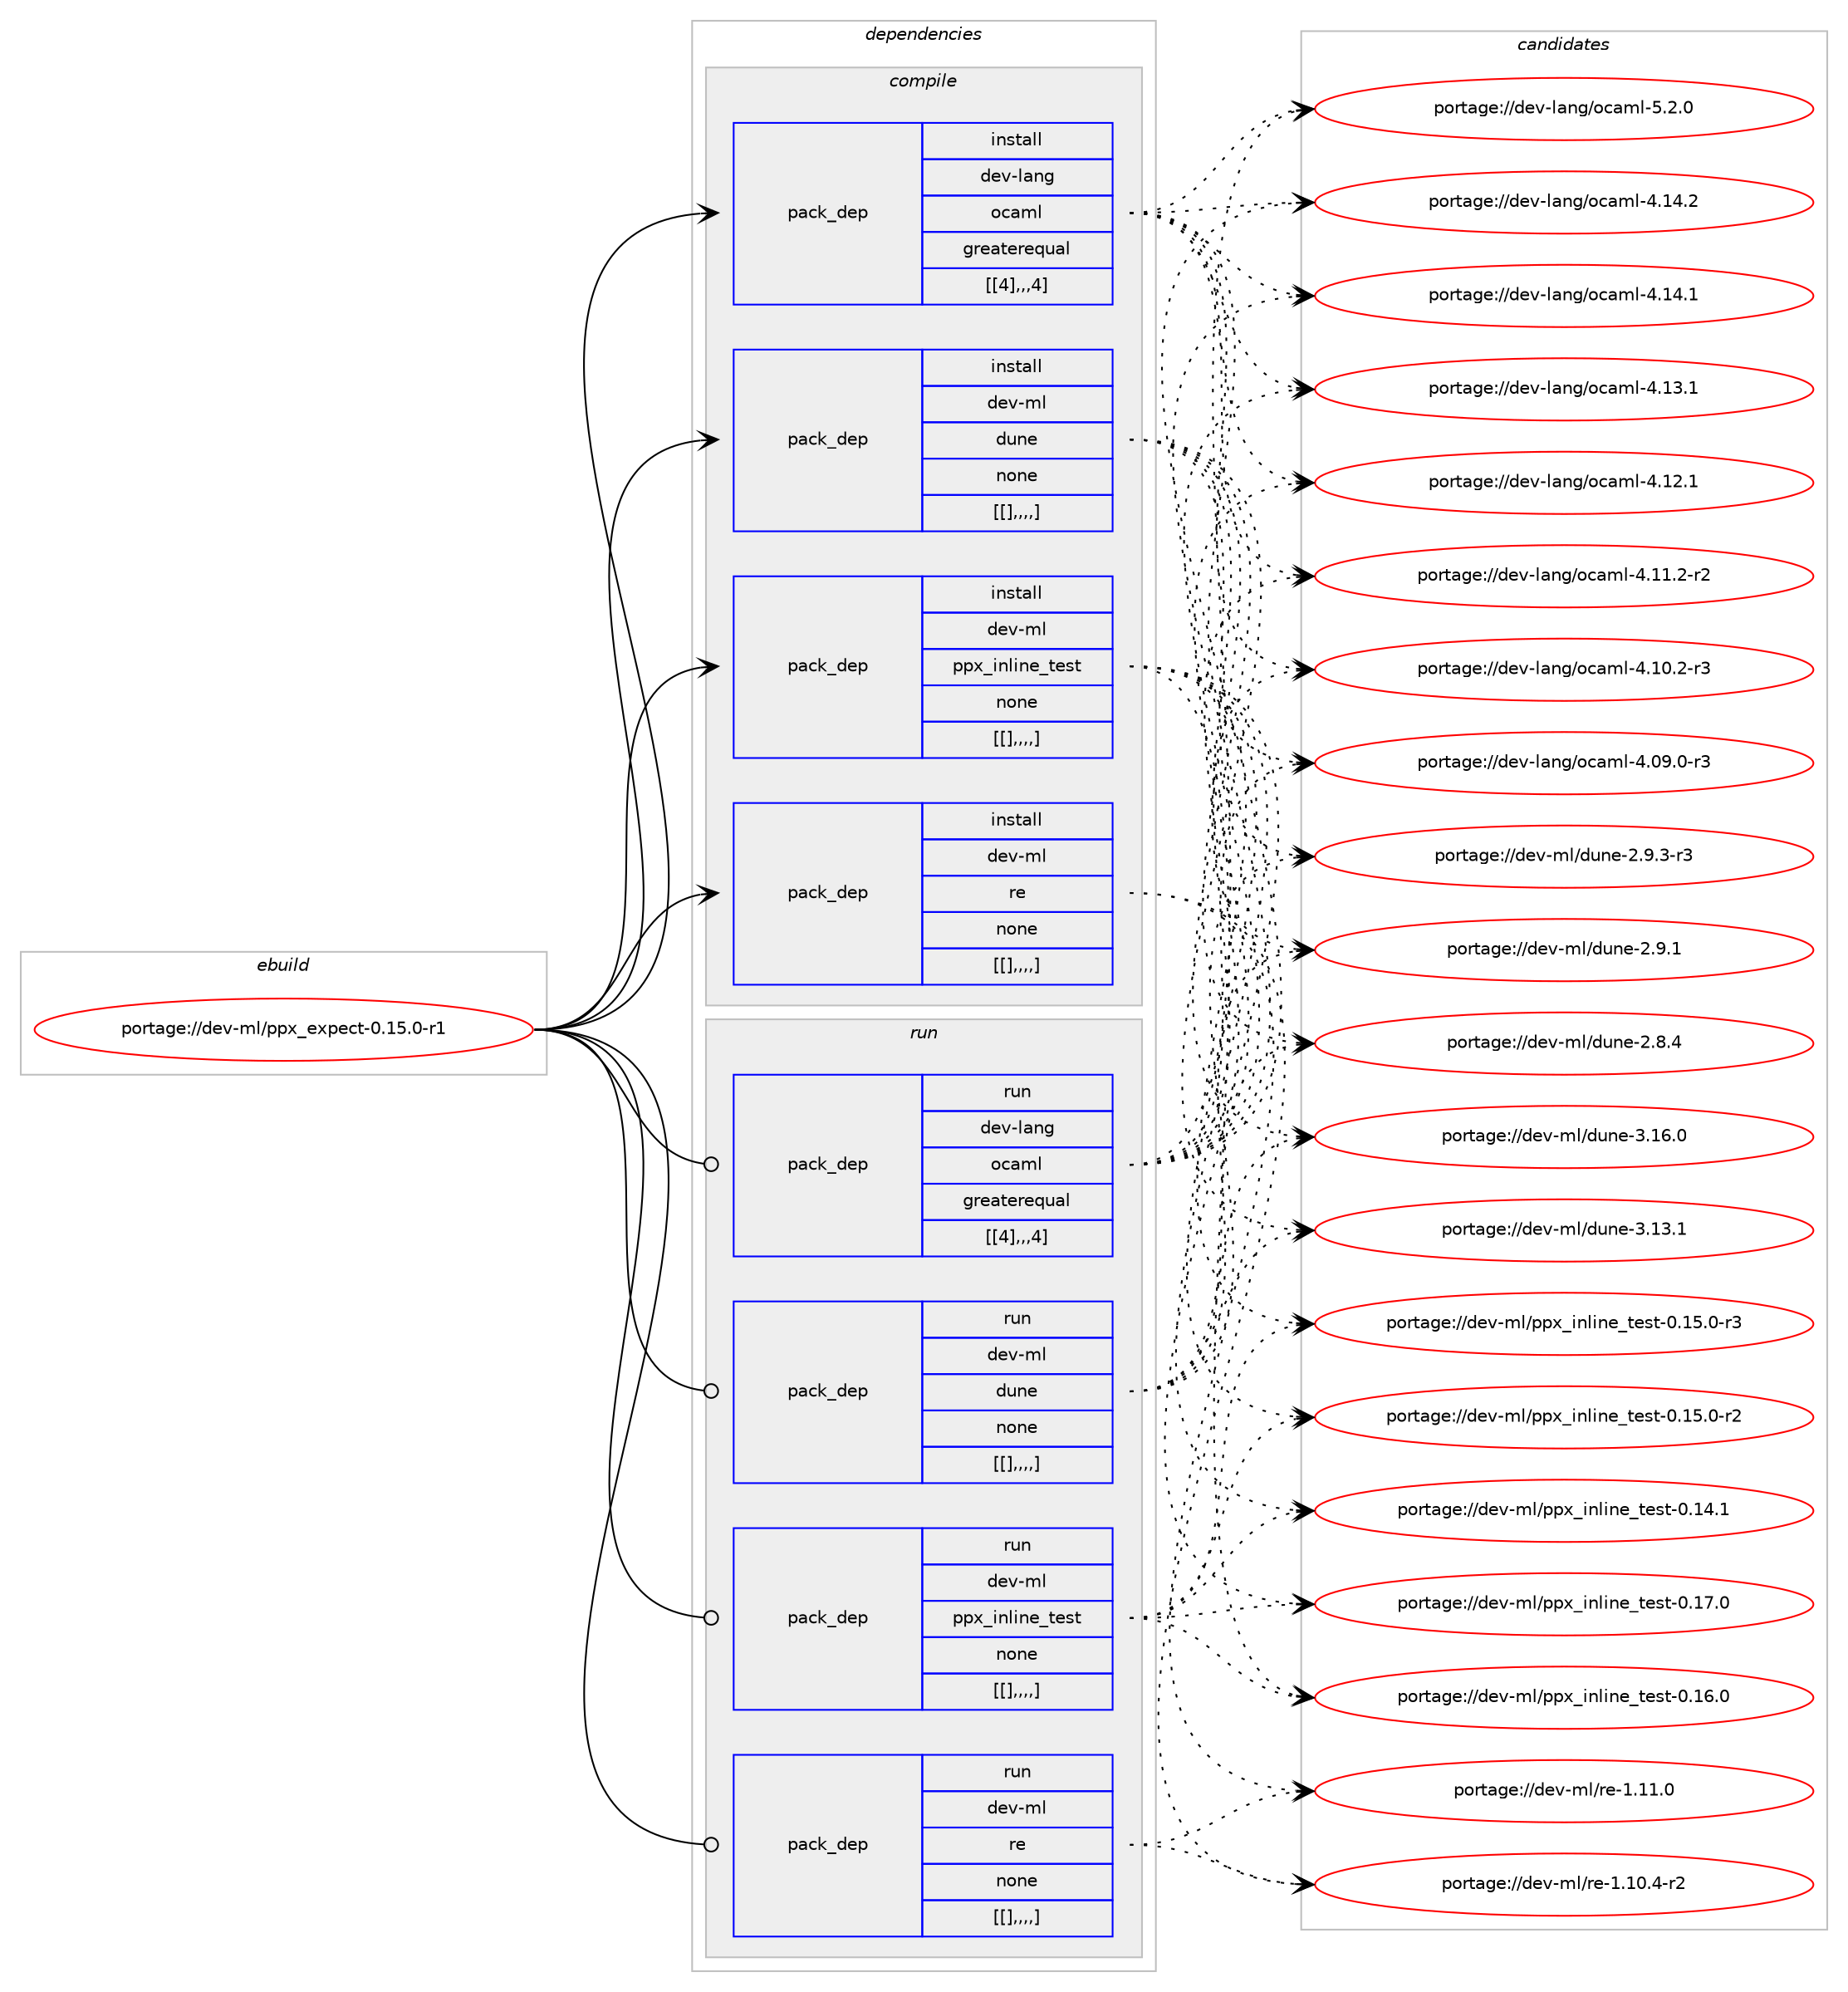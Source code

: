 digraph prolog {

# *************
# Graph options
# *************

newrank=true;
concentrate=true;
compound=true;
graph [rankdir=LR,fontname=Helvetica,fontsize=10,ranksep=1.5];#, ranksep=2.5, nodesep=0.2];
edge  [arrowhead=vee];
node  [fontname=Helvetica,fontsize=10];

# **********
# The ebuild
# **********

subgraph cluster_leftcol {
color=gray;
label=<<i>ebuild</i>>;
id [label="portage://dev-ml/ppx_expect-0.15.0-r1", color=red, width=4, href="../dev-ml/ppx_expect-0.15.0-r1.svg"];
}

# ****************
# The dependencies
# ****************

subgraph cluster_midcol {
color=gray;
label=<<i>dependencies</i>>;
subgraph cluster_compile {
fillcolor="#eeeeee";
style=filled;
label=<<i>compile</i>>;
subgraph pack92036 {
dependency123463 [label=<<TABLE BORDER="0" CELLBORDER="1" CELLSPACING="0" CELLPADDING="4" WIDTH="220"><TR><TD ROWSPAN="6" CELLPADDING="30">pack_dep</TD></TR><TR><TD WIDTH="110">install</TD></TR><TR><TD>dev-lang</TD></TR><TR><TD>ocaml</TD></TR><TR><TD>greaterequal</TD></TR><TR><TD>[[4],,,4]</TD></TR></TABLE>>, shape=none, color=blue];
}
id:e -> dependency123463:w [weight=20,style="solid",arrowhead="vee"];
subgraph pack92037 {
dependency123464 [label=<<TABLE BORDER="0" CELLBORDER="1" CELLSPACING="0" CELLPADDING="4" WIDTH="220"><TR><TD ROWSPAN="6" CELLPADDING="30">pack_dep</TD></TR><TR><TD WIDTH="110">install</TD></TR><TR><TD>dev-ml</TD></TR><TR><TD>dune</TD></TR><TR><TD>none</TD></TR><TR><TD>[[],,,,]</TD></TR></TABLE>>, shape=none, color=blue];
}
id:e -> dependency123464:w [weight=20,style="solid",arrowhead="vee"];
subgraph pack92038 {
dependency123465 [label=<<TABLE BORDER="0" CELLBORDER="1" CELLSPACING="0" CELLPADDING="4" WIDTH="220"><TR><TD ROWSPAN="6" CELLPADDING="30">pack_dep</TD></TR><TR><TD WIDTH="110">install</TD></TR><TR><TD>dev-ml</TD></TR><TR><TD>ppx_inline_test</TD></TR><TR><TD>none</TD></TR><TR><TD>[[],,,,]</TD></TR></TABLE>>, shape=none, color=blue];
}
id:e -> dependency123465:w [weight=20,style="solid",arrowhead="vee"];
subgraph pack92039 {
dependency123466 [label=<<TABLE BORDER="0" CELLBORDER="1" CELLSPACING="0" CELLPADDING="4" WIDTH="220"><TR><TD ROWSPAN="6" CELLPADDING="30">pack_dep</TD></TR><TR><TD WIDTH="110">install</TD></TR><TR><TD>dev-ml</TD></TR><TR><TD>re</TD></TR><TR><TD>none</TD></TR><TR><TD>[[],,,,]</TD></TR></TABLE>>, shape=none, color=blue];
}
id:e -> dependency123466:w [weight=20,style="solid",arrowhead="vee"];
}
subgraph cluster_compileandrun {
fillcolor="#eeeeee";
style=filled;
label=<<i>compile and run</i>>;
}
subgraph cluster_run {
fillcolor="#eeeeee";
style=filled;
label=<<i>run</i>>;
subgraph pack92040 {
dependency123467 [label=<<TABLE BORDER="0" CELLBORDER="1" CELLSPACING="0" CELLPADDING="4" WIDTH="220"><TR><TD ROWSPAN="6" CELLPADDING="30">pack_dep</TD></TR><TR><TD WIDTH="110">run</TD></TR><TR><TD>dev-lang</TD></TR><TR><TD>ocaml</TD></TR><TR><TD>greaterequal</TD></TR><TR><TD>[[4],,,4]</TD></TR></TABLE>>, shape=none, color=blue];
}
id:e -> dependency123467:w [weight=20,style="solid",arrowhead="odot"];
subgraph pack92041 {
dependency123468 [label=<<TABLE BORDER="0" CELLBORDER="1" CELLSPACING="0" CELLPADDING="4" WIDTH="220"><TR><TD ROWSPAN="6" CELLPADDING="30">pack_dep</TD></TR><TR><TD WIDTH="110">run</TD></TR><TR><TD>dev-ml</TD></TR><TR><TD>dune</TD></TR><TR><TD>none</TD></TR><TR><TD>[[],,,,]</TD></TR></TABLE>>, shape=none, color=blue];
}
id:e -> dependency123468:w [weight=20,style="solid",arrowhead="odot"];
subgraph pack92042 {
dependency123469 [label=<<TABLE BORDER="0" CELLBORDER="1" CELLSPACING="0" CELLPADDING="4" WIDTH="220"><TR><TD ROWSPAN="6" CELLPADDING="30">pack_dep</TD></TR><TR><TD WIDTH="110">run</TD></TR><TR><TD>dev-ml</TD></TR><TR><TD>ppx_inline_test</TD></TR><TR><TD>none</TD></TR><TR><TD>[[],,,,]</TD></TR></TABLE>>, shape=none, color=blue];
}
id:e -> dependency123469:w [weight=20,style="solid",arrowhead="odot"];
subgraph pack92043 {
dependency123470 [label=<<TABLE BORDER="0" CELLBORDER="1" CELLSPACING="0" CELLPADDING="4" WIDTH="220"><TR><TD ROWSPAN="6" CELLPADDING="30">pack_dep</TD></TR><TR><TD WIDTH="110">run</TD></TR><TR><TD>dev-ml</TD></TR><TR><TD>re</TD></TR><TR><TD>none</TD></TR><TR><TD>[[],,,,]</TD></TR></TABLE>>, shape=none, color=blue];
}
id:e -> dependency123470:w [weight=20,style="solid",arrowhead="odot"];
}
}

# **************
# The candidates
# **************

subgraph cluster_choices {
rank=same;
color=gray;
label=<<i>candidates</i>>;

subgraph choice92036 {
color=black;
nodesep=1;
choice1001011184510897110103471119997109108455346504648 [label="portage://dev-lang/ocaml-5.2.0", color=red, width=4,href="../dev-lang/ocaml-5.2.0.svg"];
choice100101118451089711010347111999710910845524649524650 [label="portage://dev-lang/ocaml-4.14.2", color=red, width=4,href="../dev-lang/ocaml-4.14.2.svg"];
choice100101118451089711010347111999710910845524649524649 [label="portage://dev-lang/ocaml-4.14.1", color=red, width=4,href="../dev-lang/ocaml-4.14.1.svg"];
choice100101118451089711010347111999710910845524649514649 [label="portage://dev-lang/ocaml-4.13.1", color=red, width=4,href="../dev-lang/ocaml-4.13.1.svg"];
choice100101118451089711010347111999710910845524649504649 [label="portage://dev-lang/ocaml-4.12.1", color=red, width=4,href="../dev-lang/ocaml-4.12.1.svg"];
choice1001011184510897110103471119997109108455246494946504511450 [label="portage://dev-lang/ocaml-4.11.2-r2", color=red, width=4,href="../dev-lang/ocaml-4.11.2-r2.svg"];
choice1001011184510897110103471119997109108455246494846504511451 [label="portage://dev-lang/ocaml-4.10.2-r3", color=red, width=4,href="../dev-lang/ocaml-4.10.2-r3.svg"];
choice1001011184510897110103471119997109108455246485746484511451 [label="portage://dev-lang/ocaml-4.09.0-r3", color=red, width=4,href="../dev-lang/ocaml-4.09.0-r3.svg"];
dependency123463:e -> choice1001011184510897110103471119997109108455346504648:w [style=dotted,weight="100"];
dependency123463:e -> choice100101118451089711010347111999710910845524649524650:w [style=dotted,weight="100"];
dependency123463:e -> choice100101118451089711010347111999710910845524649524649:w [style=dotted,weight="100"];
dependency123463:e -> choice100101118451089711010347111999710910845524649514649:w [style=dotted,weight="100"];
dependency123463:e -> choice100101118451089711010347111999710910845524649504649:w [style=dotted,weight="100"];
dependency123463:e -> choice1001011184510897110103471119997109108455246494946504511450:w [style=dotted,weight="100"];
dependency123463:e -> choice1001011184510897110103471119997109108455246494846504511451:w [style=dotted,weight="100"];
dependency123463:e -> choice1001011184510897110103471119997109108455246485746484511451:w [style=dotted,weight="100"];
}
subgraph choice92037 {
color=black;
nodesep=1;
choice100101118451091084710011711010145514649544648 [label="portage://dev-ml/dune-3.16.0", color=red, width=4,href="../dev-ml/dune-3.16.0.svg"];
choice100101118451091084710011711010145514649514649 [label="portage://dev-ml/dune-3.13.1", color=red, width=4,href="../dev-ml/dune-3.13.1.svg"];
choice10010111845109108471001171101014550465746514511451 [label="portage://dev-ml/dune-2.9.3-r3", color=red, width=4,href="../dev-ml/dune-2.9.3-r3.svg"];
choice1001011184510910847100117110101455046574649 [label="portage://dev-ml/dune-2.9.1", color=red, width=4,href="../dev-ml/dune-2.9.1.svg"];
choice1001011184510910847100117110101455046564652 [label="portage://dev-ml/dune-2.8.4", color=red, width=4,href="../dev-ml/dune-2.8.4.svg"];
dependency123464:e -> choice100101118451091084710011711010145514649544648:w [style=dotted,weight="100"];
dependency123464:e -> choice100101118451091084710011711010145514649514649:w [style=dotted,weight="100"];
dependency123464:e -> choice10010111845109108471001171101014550465746514511451:w [style=dotted,weight="100"];
dependency123464:e -> choice1001011184510910847100117110101455046574649:w [style=dotted,weight="100"];
dependency123464:e -> choice1001011184510910847100117110101455046564652:w [style=dotted,weight="100"];
}
subgraph choice92038 {
color=black;
nodesep=1;
choice1001011184510910847112112120951051101081051101019511610111511645484649554648 [label="portage://dev-ml/ppx_inline_test-0.17.0", color=red, width=4,href="../dev-ml/ppx_inline_test-0.17.0.svg"];
choice1001011184510910847112112120951051101081051101019511610111511645484649544648 [label="portage://dev-ml/ppx_inline_test-0.16.0", color=red, width=4,href="../dev-ml/ppx_inline_test-0.16.0.svg"];
choice10010111845109108471121121209510511010810511010195116101115116454846495346484511451 [label="portage://dev-ml/ppx_inline_test-0.15.0-r3", color=red, width=4,href="../dev-ml/ppx_inline_test-0.15.0-r3.svg"];
choice10010111845109108471121121209510511010810511010195116101115116454846495346484511450 [label="portage://dev-ml/ppx_inline_test-0.15.0-r2", color=red, width=4,href="../dev-ml/ppx_inline_test-0.15.0-r2.svg"];
choice1001011184510910847112112120951051101081051101019511610111511645484649524649 [label="portage://dev-ml/ppx_inline_test-0.14.1", color=red, width=4,href="../dev-ml/ppx_inline_test-0.14.1.svg"];
dependency123465:e -> choice1001011184510910847112112120951051101081051101019511610111511645484649554648:w [style=dotted,weight="100"];
dependency123465:e -> choice1001011184510910847112112120951051101081051101019511610111511645484649544648:w [style=dotted,weight="100"];
dependency123465:e -> choice10010111845109108471121121209510511010810511010195116101115116454846495346484511451:w [style=dotted,weight="100"];
dependency123465:e -> choice10010111845109108471121121209510511010810511010195116101115116454846495346484511450:w [style=dotted,weight="100"];
dependency123465:e -> choice1001011184510910847112112120951051101081051101019511610111511645484649524649:w [style=dotted,weight="100"];
}
subgraph choice92039 {
color=black;
nodesep=1;
choice100101118451091084711410145494649494648 [label="portage://dev-ml/re-1.11.0", color=red, width=4,href="../dev-ml/re-1.11.0.svg"];
choice1001011184510910847114101454946494846524511450 [label="portage://dev-ml/re-1.10.4-r2", color=red, width=4,href="../dev-ml/re-1.10.4-r2.svg"];
dependency123466:e -> choice100101118451091084711410145494649494648:w [style=dotted,weight="100"];
dependency123466:e -> choice1001011184510910847114101454946494846524511450:w [style=dotted,weight="100"];
}
subgraph choice92040 {
color=black;
nodesep=1;
choice1001011184510897110103471119997109108455346504648 [label="portage://dev-lang/ocaml-5.2.0", color=red, width=4,href="../dev-lang/ocaml-5.2.0.svg"];
choice100101118451089711010347111999710910845524649524650 [label="portage://dev-lang/ocaml-4.14.2", color=red, width=4,href="../dev-lang/ocaml-4.14.2.svg"];
choice100101118451089711010347111999710910845524649524649 [label="portage://dev-lang/ocaml-4.14.1", color=red, width=4,href="../dev-lang/ocaml-4.14.1.svg"];
choice100101118451089711010347111999710910845524649514649 [label="portage://dev-lang/ocaml-4.13.1", color=red, width=4,href="../dev-lang/ocaml-4.13.1.svg"];
choice100101118451089711010347111999710910845524649504649 [label="portage://dev-lang/ocaml-4.12.1", color=red, width=4,href="../dev-lang/ocaml-4.12.1.svg"];
choice1001011184510897110103471119997109108455246494946504511450 [label="portage://dev-lang/ocaml-4.11.2-r2", color=red, width=4,href="../dev-lang/ocaml-4.11.2-r2.svg"];
choice1001011184510897110103471119997109108455246494846504511451 [label="portage://dev-lang/ocaml-4.10.2-r3", color=red, width=4,href="../dev-lang/ocaml-4.10.2-r3.svg"];
choice1001011184510897110103471119997109108455246485746484511451 [label="portage://dev-lang/ocaml-4.09.0-r3", color=red, width=4,href="../dev-lang/ocaml-4.09.0-r3.svg"];
dependency123467:e -> choice1001011184510897110103471119997109108455346504648:w [style=dotted,weight="100"];
dependency123467:e -> choice100101118451089711010347111999710910845524649524650:w [style=dotted,weight="100"];
dependency123467:e -> choice100101118451089711010347111999710910845524649524649:w [style=dotted,weight="100"];
dependency123467:e -> choice100101118451089711010347111999710910845524649514649:w [style=dotted,weight="100"];
dependency123467:e -> choice100101118451089711010347111999710910845524649504649:w [style=dotted,weight="100"];
dependency123467:e -> choice1001011184510897110103471119997109108455246494946504511450:w [style=dotted,weight="100"];
dependency123467:e -> choice1001011184510897110103471119997109108455246494846504511451:w [style=dotted,weight="100"];
dependency123467:e -> choice1001011184510897110103471119997109108455246485746484511451:w [style=dotted,weight="100"];
}
subgraph choice92041 {
color=black;
nodesep=1;
choice100101118451091084710011711010145514649544648 [label="portage://dev-ml/dune-3.16.0", color=red, width=4,href="../dev-ml/dune-3.16.0.svg"];
choice100101118451091084710011711010145514649514649 [label="portage://dev-ml/dune-3.13.1", color=red, width=4,href="../dev-ml/dune-3.13.1.svg"];
choice10010111845109108471001171101014550465746514511451 [label="portage://dev-ml/dune-2.9.3-r3", color=red, width=4,href="../dev-ml/dune-2.9.3-r3.svg"];
choice1001011184510910847100117110101455046574649 [label="portage://dev-ml/dune-2.9.1", color=red, width=4,href="../dev-ml/dune-2.9.1.svg"];
choice1001011184510910847100117110101455046564652 [label="portage://dev-ml/dune-2.8.4", color=red, width=4,href="../dev-ml/dune-2.8.4.svg"];
dependency123468:e -> choice100101118451091084710011711010145514649544648:w [style=dotted,weight="100"];
dependency123468:e -> choice100101118451091084710011711010145514649514649:w [style=dotted,weight="100"];
dependency123468:e -> choice10010111845109108471001171101014550465746514511451:w [style=dotted,weight="100"];
dependency123468:e -> choice1001011184510910847100117110101455046574649:w [style=dotted,weight="100"];
dependency123468:e -> choice1001011184510910847100117110101455046564652:w [style=dotted,weight="100"];
}
subgraph choice92042 {
color=black;
nodesep=1;
choice1001011184510910847112112120951051101081051101019511610111511645484649554648 [label="portage://dev-ml/ppx_inline_test-0.17.0", color=red, width=4,href="../dev-ml/ppx_inline_test-0.17.0.svg"];
choice1001011184510910847112112120951051101081051101019511610111511645484649544648 [label="portage://dev-ml/ppx_inline_test-0.16.0", color=red, width=4,href="../dev-ml/ppx_inline_test-0.16.0.svg"];
choice10010111845109108471121121209510511010810511010195116101115116454846495346484511451 [label="portage://dev-ml/ppx_inline_test-0.15.0-r3", color=red, width=4,href="../dev-ml/ppx_inline_test-0.15.0-r3.svg"];
choice10010111845109108471121121209510511010810511010195116101115116454846495346484511450 [label="portage://dev-ml/ppx_inline_test-0.15.0-r2", color=red, width=4,href="../dev-ml/ppx_inline_test-0.15.0-r2.svg"];
choice1001011184510910847112112120951051101081051101019511610111511645484649524649 [label="portage://dev-ml/ppx_inline_test-0.14.1", color=red, width=4,href="../dev-ml/ppx_inline_test-0.14.1.svg"];
dependency123469:e -> choice1001011184510910847112112120951051101081051101019511610111511645484649554648:w [style=dotted,weight="100"];
dependency123469:e -> choice1001011184510910847112112120951051101081051101019511610111511645484649544648:w [style=dotted,weight="100"];
dependency123469:e -> choice10010111845109108471121121209510511010810511010195116101115116454846495346484511451:w [style=dotted,weight="100"];
dependency123469:e -> choice10010111845109108471121121209510511010810511010195116101115116454846495346484511450:w [style=dotted,weight="100"];
dependency123469:e -> choice1001011184510910847112112120951051101081051101019511610111511645484649524649:w [style=dotted,weight="100"];
}
subgraph choice92043 {
color=black;
nodesep=1;
choice100101118451091084711410145494649494648 [label="portage://dev-ml/re-1.11.0", color=red, width=4,href="../dev-ml/re-1.11.0.svg"];
choice1001011184510910847114101454946494846524511450 [label="portage://dev-ml/re-1.10.4-r2", color=red, width=4,href="../dev-ml/re-1.10.4-r2.svg"];
dependency123470:e -> choice100101118451091084711410145494649494648:w [style=dotted,weight="100"];
dependency123470:e -> choice1001011184510910847114101454946494846524511450:w [style=dotted,weight="100"];
}
}

}
